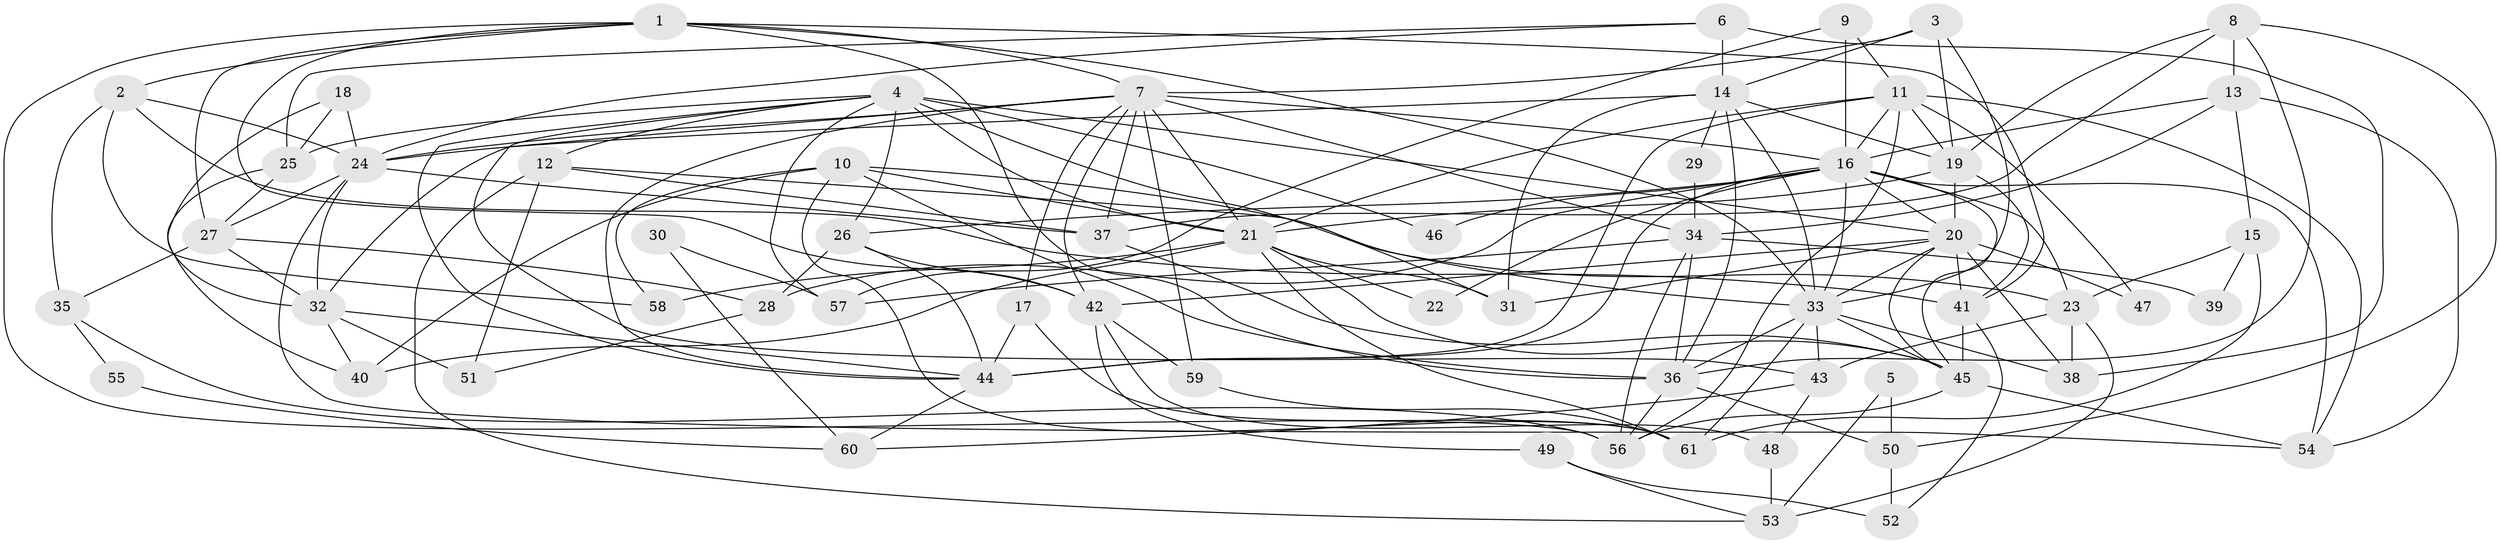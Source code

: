 // original degree distribution, {3: 0.2809917355371901, 5: 0.23140495867768596, 4: 0.2727272727272727, 2: 0.10743801652892562, 6: 0.0743801652892562, 7: 0.01652892561983471, 8: 0.01652892561983471}
// Generated by graph-tools (version 1.1) at 2025/36/03/09/25 02:36:02]
// undirected, 61 vertices, 163 edges
graph export_dot {
graph [start="1"]
  node [color=gray90,style=filled];
  1;
  2;
  3;
  4;
  5;
  6;
  7;
  8;
  9;
  10;
  11;
  12;
  13;
  14;
  15;
  16;
  17;
  18;
  19;
  20;
  21;
  22;
  23;
  24;
  25;
  26;
  27;
  28;
  29;
  30;
  31;
  32;
  33;
  34;
  35;
  36;
  37;
  38;
  39;
  40;
  41;
  42;
  43;
  44;
  45;
  46;
  47;
  48;
  49;
  50;
  51;
  52;
  53;
  54;
  55;
  56;
  57;
  58;
  59;
  60;
  61;
  1 -- 2 [weight=1.0];
  1 -- 7 [weight=1.0];
  1 -- 27 [weight=1.0];
  1 -- 33 [weight=1.0];
  1 -- 36 [weight=1.0];
  1 -- 41 [weight=1.0];
  1 -- 42 [weight=1.0];
  1 -- 56 [weight=1.0];
  2 -- 24 [weight=1.0];
  2 -- 35 [weight=1.0];
  2 -- 41 [weight=1.0];
  2 -- 58 [weight=1.0];
  3 -- 7 [weight=1.0];
  3 -- 14 [weight=1.0];
  3 -- 19 [weight=1.0];
  3 -- 33 [weight=1.0];
  4 -- 12 [weight=1.0];
  4 -- 20 [weight=1.0];
  4 -- 21 [weight=2.0];
  4 -- 25 [weight=1.0];
  4 -- 26 [weight=1.0];
  4 -- 31 [weight=1.0];
  4 -- 43 [weight=1.0];
  4 -- 44 [weight=1.0];
  4 -- 46 [weight=1.0];
  4 -- 57 [weight=1.0];
  5 -- 50 [weight=1.0];
  5 -- 53 [weight=1.0];
  6 -- 14 [weight=2.0];
  6 -- 24 [weight=1.0];
  6 -- 25 [weight=1.0];
  6 -- 38 [weight=2.0];
  7 -- 16 [weight=1.0];
  7 -- 17 [weight=1.0];
  7 -- 21 [weight=1.0];
  7 -- 24 [weight=1.0];
  7 -- 32 [weight=1.0];
  7 -- 34 [weight=1.0];
  7 -- 37 [weight=1.0];
  7 -- 42 [weight=1.0];
  7 -- 44 [weight=1.0];
  7 -- 59 [weight=1.0];
  8 -- 13 [weight=2.0];
  8 -- 19 [weight=2.0];
  8 -- 36 [weight=1.0];
  8 -- 37 [weight=1.0];
  8 -- 50 [weight=1.0];
  9 -- 11 [weight=1.0];
  9 -- 16 [weight=1.0];
  9 -- 57 [weight=1.0];
  10 -- 21 [weight=3.0];
  10 -- 33 [weight=1.0];
  10 -- 36 [weight=1.0];
  10 -- 40 [weight=1.0];
  10 -- 58 [weight=1.0];
  10 -- 61 [weight=1.0];
  11 -- 16 [weight=1.0];
  11 -- 19 [weight=1.0];
  11 -- 21 [weight=1.0];
  11 -- 44 [weight=1.0];
  11 -- 47 [weight=1.0];
  11 -- 54 [weight=1.0];
  11 -- 56 [weight=1.0];
  12 -- 23 [weight=1.0];
  12 -- 37 [weight=1.0];
  12 -- 51 [weight=1.0];
  12 -- 53 [weight=1.0];
  13 -- 15 [weight=1.0];
  13 -- 16 [weight=1.0];
  13 -- 34 [weight=1.0];
  13 -- 54 [weight=1.0];
  14 -- 19 [weight=1.0];
  14 -- 24 [weight=2.0];
  14 -- 29 [weight=1.0];
  14 -- 31 [weight=1.0];
  14 -- 33 [weight=1.0];
  14 -- 36 [weight=1.0];
  15 -- 23 [weight=1.0];
  15 -- 39 [weight=1.0];
  15 -- 61 [weight=1.0];
  16 -- 20 [weight=1.0];
  16 -- 22 [weight=2.0];
  16 -- 23 [weight=1.0];
  16 -- 26 [weight=1.0];
  16 -- 28 [weight=1.0];
  16 -- 33 [weight=1.0];
  16 -- 44 [weight=1.0];
  16 -- 45 [weight=1.0];
  16 -- 46 [weight=1.0];
  16 -- 54 [weight=1.0];
  17 -- 44 [weight=1.0];
  17 -- 61 [weight=1.0];
  18 -- 24 [weight=1.0];
  18 -- 25 [weight=1.0];
  18 -- 32 [weight=1.0];
  19 -- 20 [weight=1.0];
  19 -- 21 [weight=1.0];
  19 -- 41 [weight=1.0];
  20 -- 31 [weight=1.0];
  20 -- 33 [weight=2.0];
  20 -- 38 [weight=3.0];
  20 -- 41 [weight=1.0];
  20 -- 42 [weight=2.0];
  20 -- 45 [weight=1.0];
  20 -- 47 [weight=1.0];
  21 -- 22 [weight=2.0];
  21 -- 31 [weight=1.0];
  21 -- 40 [weight=3.0];
  21 -- 45 [weight=1.0];
  21 -- 58 [weight=1.0];
  21 -- 61 [weight=1.0];
  23 -- 38 [weight=1.0];
  23 -- 43 [weight=1.0];
  23 -- 53 [weight=1.0];
  24 -- 27 [weight=1.0];
  24 -- 32 [weight=3.0];
  24 -- 37 [weight=1.0];
  24 -- 54 [weight=1.0];
  25 -- 27 [weight=1.0];
  25 -- 40 [weight=1.0];
  26 -- 28 [weight=1.0];
  26 -- 42 [weight=1.0];
  26 -- 44 [weight=1.0];
  27 -- 28 [weight=1.0];
  27 -- 32 [weight=1.0];
  27 -- 35 [weight=1.0];
  28 -- 51 [weight=1.0];
  29 -- 34 [weight=1.0];
  30 -- 57 [weight=1.0];
  30 -- 60 [weight=1.0];
  32 -- 40 [weight=1.0];
  32 -- 44 [weight=1.0];
  32 -- 51 [weight=1.0];
  33 -- 36 [weight=1.0];
  33 -- 38 [weight=1.0];
  33 -- 43 [weight=1.0];
  33 -- 45 [weight=1.0];
  33 -- 61 [weight=1.0];
  34 -- 36 [weight=1.0];
  34 -- 39 [weight=1.0];
  34 -- 56 [weight=1.0];
  34 -- 57 [weight=1.0];
  35 -- 55 [weight=1.0];
  35 -- 56 [weight=1.0];
  36 -- 50 [weight=1.0];
  36 -- 56 [weight=1.0];
  37 -- 45 [weight=1.0];
  41 -- 45 [weight=1.0];
  41 -- 52 [weight=1.0];
  42 -- 48 [weight=1.0];
  42 -- 49 [weight=1.0];
  42 -- 59 [weight=1.0];
  43 -- 48 [weight=1.0];
  43 -- 60 [weight=1.0];
  44 -- 60 [weight=1.0];
  45 -- 54 [weight=1.0];
  45 -- 56 [weight=1.0];
  48 -- 53 [weight=1.0];
  49 -- 52 [weight=1.0];
  49 -- 53 [weight=1.0];
  50 -- 52 [weight=1.0];
  55 -- 60 [weight=1.0];
  59 -- 61 [weight=1.0];
}
